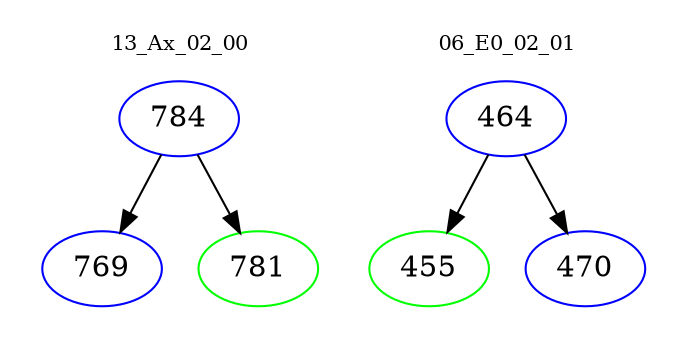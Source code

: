 digraph{
subgraph cluster_0 {
color = white
label = "13_Ax_02_00";
fontsize=10;
T0_784 [label="784", color="blue"]
T0_784 -> T0_769 [color="black"]
T0_769 [label="769", color="blue"]
T0_784 -> T0_781 [color="black"]
T0_781 [label="781", color="green"]
}
subgraph cluster_1 {
color = white
label = "06_E0_02_01";
fontsize=10;
T1_464 [label="464", color="blue"]
T1_464 -> T1_455 [color="black"]
T1_455 [label="455", color="green"]
T1_464 -> T1_470 [color="black"]
T1_470 [label="470", color="blue"]
}
}
